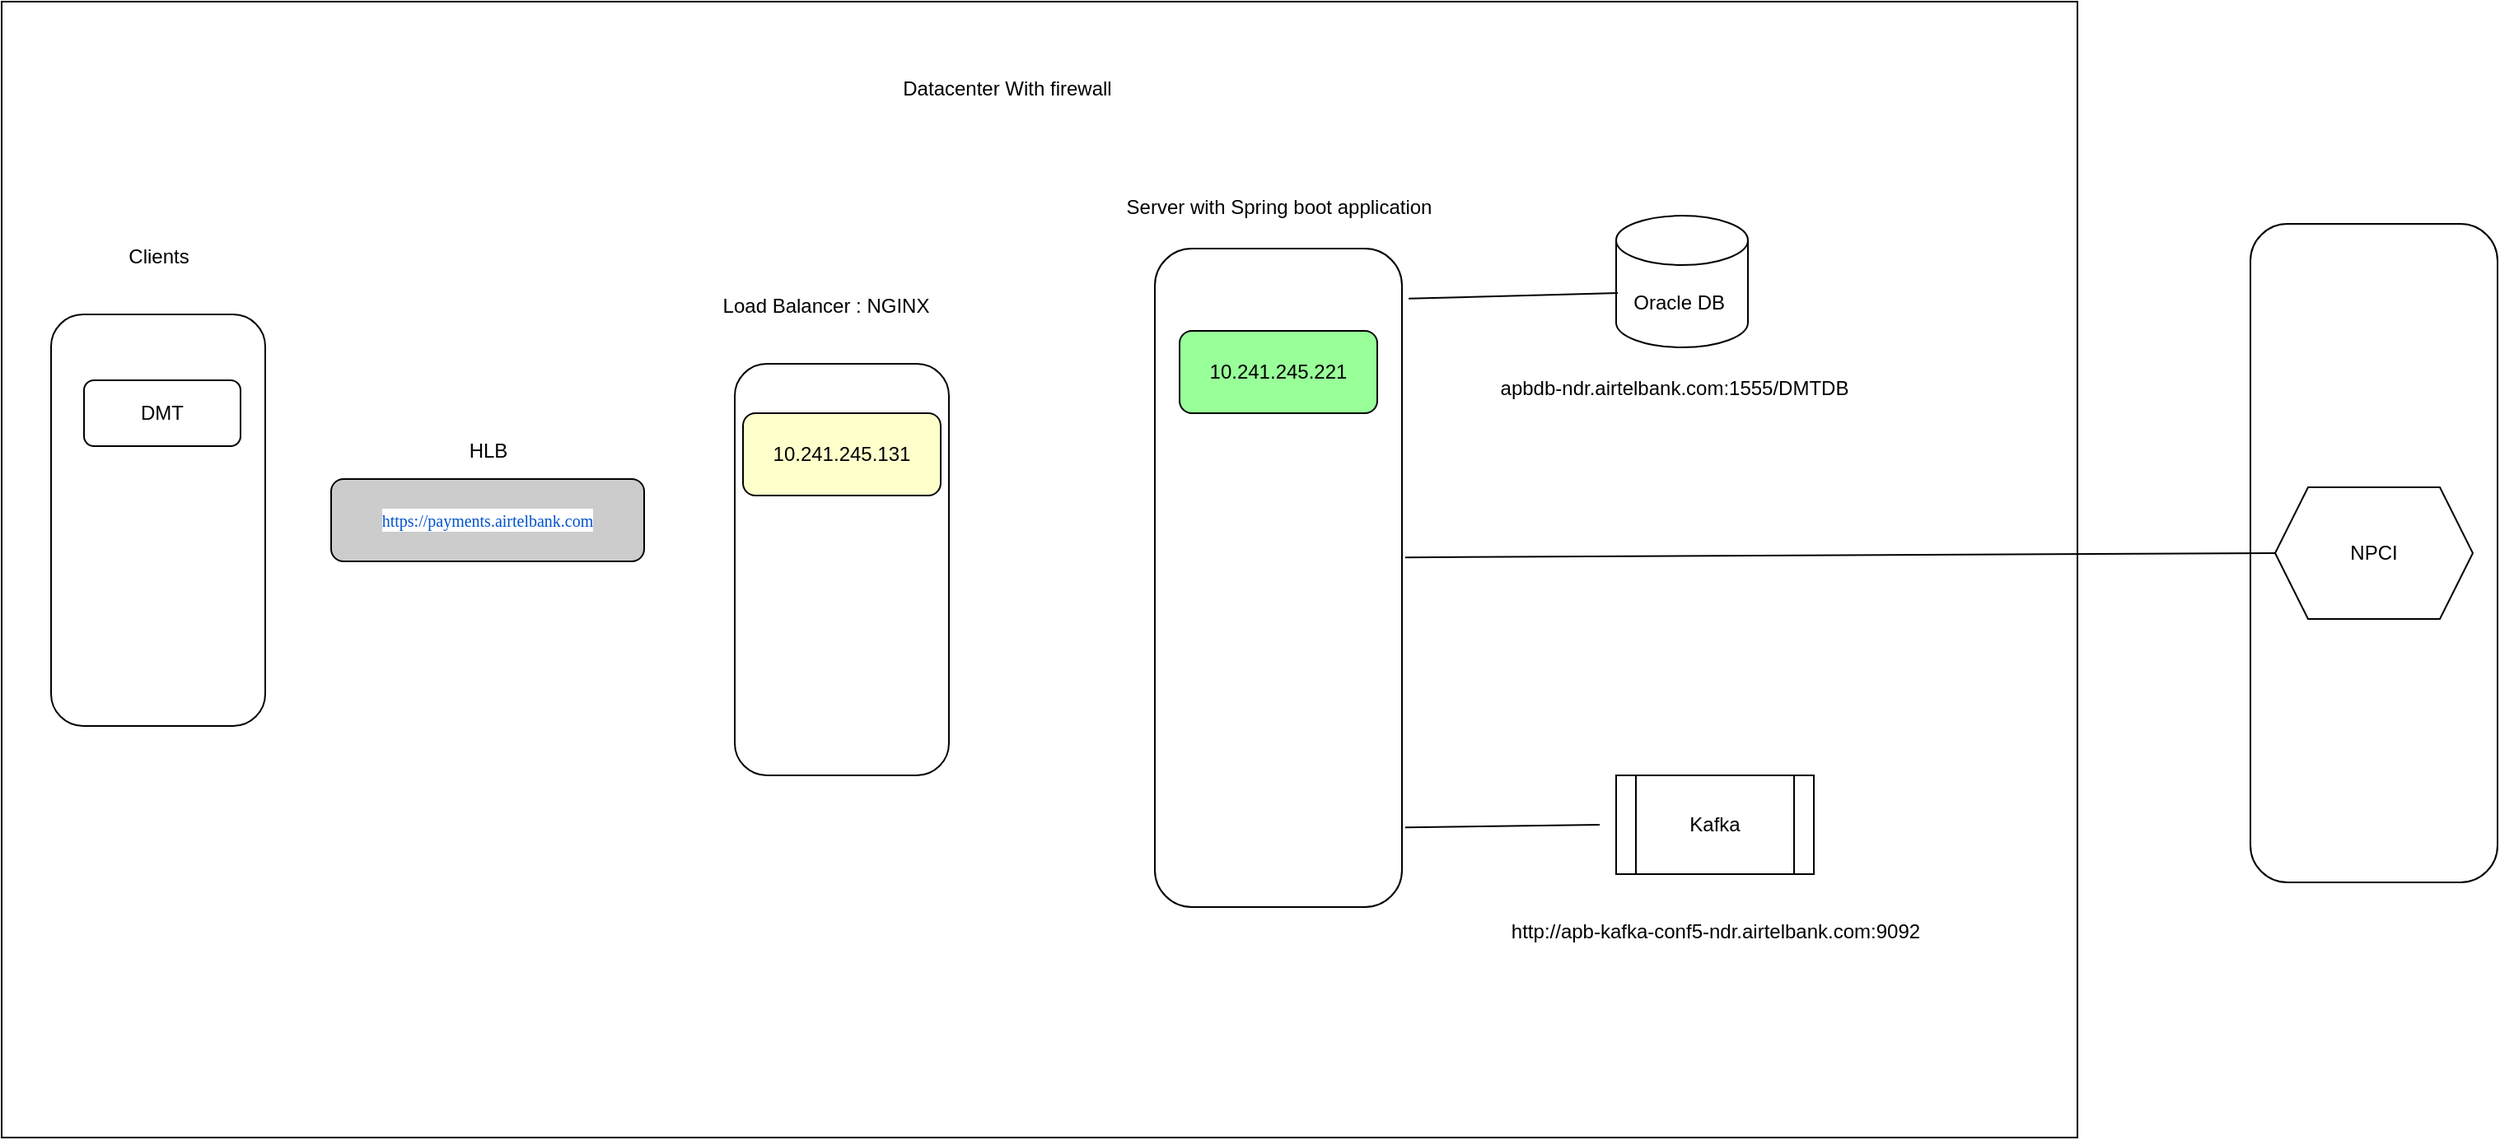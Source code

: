 <mxfile version="21.5.2" type="github">
  <diagram name="Page-1" id="vNcc59VQCfEPZOvDmemR">
    <mxGraphModel dx="2442" dy="1956" grid="1" gridSize="10" guides="1" tooltips="1" connect="1" arrows="1" fold="1" page="1" pageScale="1" pageWidth="850" pageHeight="1100" math="0" shadow="0">
      <root>
        <mxCell id="0" />
        <mxCell id="1" parent="0" />
        <mxCell id="Pld-RQmMGz8kok_W18LP-72" value="" style="rounded=1;whiteSpace=wrap;html=1;" vertex="1" parent="1">
          <mxGeometry x="1215" y="45" width="150" height="400" as="geometry" />
        </mxCell>
        <mxCell id="Pld-RQmMGz8kok_W18LP-33" value="" style="rounded=0;whiteSpace=wrap;html=1;" vertex="1" parent="1">
          <mxGeometry x="-150" y="-90" width="1260" height="690" as="geometry" />
        </mxCell>
        <mxCell id="Pld-RQmMGz8kok_W18LP-60" value="" style="rounded=1;whiteSpace=wrap;html=1;" vertex="1" parent="1">
          <mxGeometry x="295" y="130" width="130" height="250" as="geometry" />
        </mxCell>
        <mxCell id="Pld-RQmMGz8kok_W18LP-19" value="" style="rounded=1;whiteSpace=wrap;html=1;" vertex="1" parent="1">
          <mxGeometry x="550" y="60" width="150" height="400" as="geometry" />
        </mxCell>
        <mxCell id="Pld-RQmMGz8kok_W18LP-18" value="Load Balancer : NGINX" style="text;html=1;align=center;verticalAlign=middle;resizable=0;points=[];autosize=1;strokeColor=none;fillColor=none;" vertex="1" parent="1">
          <mxGeometry x="275" y="80" width="150" height="30" as="geometry" />
        </mxCell>
        <mxCell id="Pld-RQmMGz8kok_W18LP-20" value="Oracle DB&amp;nbsp;" style="shape=cylinder3;whiteSpace=wrap;html=1;boundedLbl=1;backgroundOutline=1;size=15;" vertex="1" parent="1">
          <mxGeometry x="830" y="40" width="80" height="80" as="geometry" />
        </mxCell>
        <mxCell id="Pld-RQmMGz8kok_W18LP-21" value="Kafka" style="shape=process;whiteSpace=wrap;html=1;backgroundOutline=1;" vertex="1" parent="1">
          <mxGeometry x="830" y="380" width="120" height="60" as="geometry" />
        </mxCell>
        <mxCell id="Pld-RQmMGz8kok_W18LP-22" value="NPCI" style="shape=hexagon;perimeter=hexagonPerimeter2;whiteSpace=wrap;html=1;fixedSize=1;" vertex="1" parent="1">
          <mxGeometry x="1230" y="205" width="120" height="80" as="geometry" />
        </mxCell>
        <mxCell id="Pld-RQmMGz8kok_W18LP-24" value="" style="endArrow=none;html=1;rounded=0;entryX=0.013;entryY=0.588;entryDx=0;entryDy=0;entryPerimeter=0;exitX=1.027;exitY=0.076;exitDx=0;exitDy=0;exitPerimeter=0;" edge="1" parent="1" source="Pld-RQmMGz8kok_W18LP-19" target="Pld-RQmMGz8kok_W18LP-20">
          <mxGeometry width="50" height="50" relative="1" as="geometry">
            <mxPoint x="480" y="310" as="sourcePoint" />
            <mxPoint x="530" y="260" as="targetPoint" />
          </mxGeometry>
        </mxCell>
        <mxCell id="Pld-RQmMGz8kok_W18LP-25" value="" style="endArrow=none;html=1;rounded=0;exitX=1.013;exitY=0.879;exitDx=0;exitDy=0;exitPerimeter=0;" edge="1" parent="1" source="Pld-RQmMGz8kok_W18LP-19">
          <mxGeometry width="50" height="50" relative="1" as="geometry">
            <mxPoint x="480" y="310" as="sourcePoint" />
            <mxPoint x="820" y="410" as="targetPoint" />
          </mxGeometry>
        </mxCell>
        <mxCell id="Pld-RQmMGz8kok_W18LP-26" value="" style="endArrow=none;html=1;rounded=0;entryX=0;entryY=0.5;entryDx=0;entryDy=0;exitX=1.013;exitY=0.469;exitDx=0;exitDy=0;exitPerimeter=0;" edge="1" parent="1" source="Pld-RQmMGz8kok_W18LP-19" target="Pld-RQmMGz8kok_W18LP-22">
          <mxGeometry width="50" height="50" relative="1" as="geometry">
            <mxPoint x="480" y="310" as="sourcePoint" />
            <mxPoint x="530" y="260" as="targetPoint" />
          </mxGeometry>
        </mxCell>
        <mxCell id="Pld-RQmMGz8kok_W18LP-29" value="http://apb-kafka-conf5-ndr.airtelbank.com:9092" style="text;html=1;align=center;verticalAlign=middle;resizable=0;points=[];autosize=1;strokeColor=none;fillColor=none;" vertex="1" parent="1">
          <mxGeometry x="755" y="460" width="270" height="30" as="geometry" />
        </mxCell>
        <mxCell id="Pld-RQmMGz8kok_W18LP-30" value="apbdb-ndr.airtelbank.com:1555/DMTDB" style="text;html=1;align=center;verticalAlign=middle;resizable=0;points=[];autosize=1;strokeColor=none;fillColor=none;" vertex="1" parent="1">
          <mxGeometry x="750" y="130" width="230" height="30" as="geometry" />
        </mxCell>
        <mxCell id="Pld-RQmMGz8kok_W18LP-32" value="Server with Spring boot application" style="text;html=1;align=center;verticalAlign=middle;resizable=0;points=[];autosize=1;strokeColor=none;fillColor=none;" vertex="1" parent="1">
          <mxGeometry x="520" y="20" width="210" height="30" as="geometry" />
        </mxCell>
        <mxCell id="Pld-RQmMGz8kok_W18LP-34" value="Datacenter With firewall" style="text;html=1;align=center;verticalAlign=middle;resizable=0;points=[];autosize=1;strokeColor=none;fillColor=none;" vertex="1" parent="1">
          <mxGeometry x="385" y="-52" width="150" height="30" as="geometry" />
        </mxCell>
        <mxCell id="Pld-RQmMGz8kok_W18LP-50" value="10.241.245.221&lt;br&gt;" style="rounded=1;whiteSpace=wrap;html=1;fillColor=#99FF99;" vertex="1" parent="1">
          <mxGeometry x="565" y="110" width="120" height="50" as="geometry" />
        </mxCell>
        <mxCell id="Pld-RQmMGz8kok_W18LP-58" value="10.241.245.131" style="rounded=1;whiteSpace=wrap;html=1;fillColor=#FFFFCC;" vertex="1" parent="1">
          <mxGeometry x="300" y="160" width="120" height="50" as="geometry" />
        </mxCell>
        <mxCell id="Pld-RQmMGz8kok_W18LP-62" value="" style="rounded=1;whiteSpace=wrap;html=1;" vertex="1" parent="1">
          <mxGeometry x="-120" y="100" width="130" height="250" as="geometry" />
        </mxCell>
        <mxCell id="Pld-RQmMGz8kok_W18LP-64" value="Clients" style="text;html=1;align=center;verticalAlign=middle;resizable=0;points=[];autosize=1;strokeColor=none;fillColor=none;" vertex="1" parent="1">
          <mxGeometry x="-85" y="50" width="60" height="30" as="geometry" />
        </mxCell>
        <mxCell id="Pld-RQmMGz8kok_W18LP-67" value="&lt;a style=&quot;color: rgb(0, 82, 204); text-decoration: var(--aui-link-hover-decoration); text-align: left; background-color: rgb(255, 255, 255);&quot; rel=&quot;nofollow&quot; href=&quot;https://payments.airtelbank.com/pimps/NBWebClient/fcrjappinterface&quot; class=&quot;external-link&quot;&gt;&lt;font face=&quot;Comic Sans MS&quot; style=&quot;font-size: 10px;&quot;&gt;https://payments.airtelbank.com&lt;/font&gt;&lt;/a&gt;" style="rounded=1;whiteSpace=wrap;html=1;fillColor=#CCCCCC;" vertex="1" parent="1">
          <mxGeometry x="50" y="200" width="190" height="50" as="geometry" />
        </mxCell>
        <mxCell id="Pld-RQmMGz8kok_W18LP-70" value="HLB" style="text;html=1;align=center;verticalAlign=middle;resizable=0;points=[];autosize=1;strokeColor=none;fillColor=none;" vertex="1" parent="1">
          <mxGeometry x="120" y="168" width="50" height="30" as="geometry" />
        </mxCell>
        <mxCell id="Pld-RQmMGz8kok_W18LP-71" style="edgeStyle=orthogonalEdgeStyle;rounded=0;orthogonalLoop=1;jettySize=auto;html=1;exitX=0.5;exitY=1;exitDx=0;exitDy=0;" edge="1" parent="1" source="Pld-RQmMGz8kok_W18LP-67" target="Pld-RQmMGz8kok_W18LP-67">
          <mxGeometry relative="1" as="geometry" />
        </mxCell>
        <mxCell id="Pld-RQmMGz8kok_W18LP-74" value="DMT" style="rounded=1;whiteSpace=wrap;html=1;" vertex="1" parent="1">
          <mxGeometry x="-100" y="140" width="95" height="40" as="geometry" />
        </mxCell>
      </root>
    </mxGraphModel>
  </diagram>
</mxfile>
